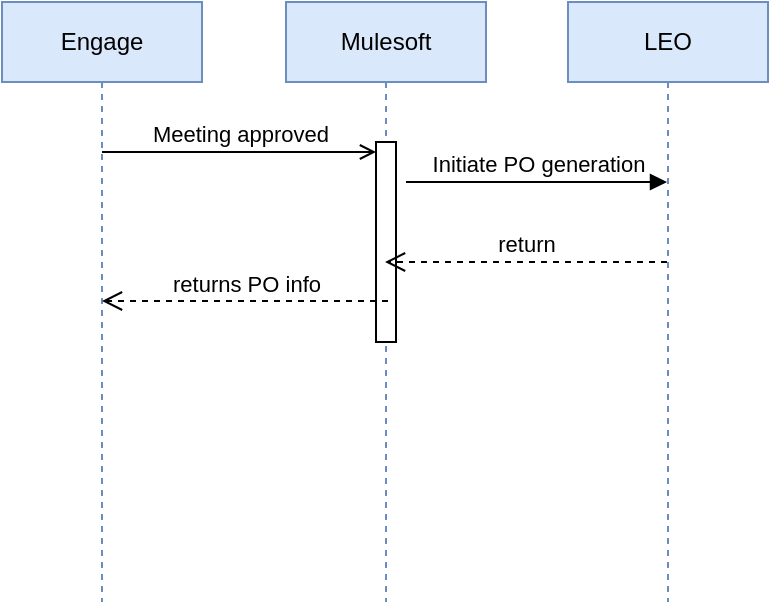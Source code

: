 <mxfile version="24.7.10">
  <diagram name="Page-1" id="7PugVWRnzt0f8nP_BHHg">
    <mxGraphModel dx="1377" dy="702" grid="1" gridSize="10" guides="1" tooltips="1" connect="1" arrows="1" fold="1" page="1" pageScale="1" pageWidth="827" pageHeight="1169" math="0" shadow="0">
      <root>
        <mxCell id="0" />
        <mxCell id="1" parent="0" />
        <mxCell id="V8e5j26qe8Jkd01jSO8S-1" value="Engage" style="shape=umlLifeline;perimeter=lifelinePerimeter;whiteSpace=wrap;html=1;container=1;dropTarget=0;collapsible=0;recursiveResize=0;outlineConnect=0;portConstraint=eastwest;newEdgeStyle={&quot;edgeStyle&quot;:&quot;elbowEdgeStyle&quot;,&quot;elbow&quot;:&quot;vertical&quot;,&quot;curved&quot;:0,&quot;rounded&quot;:0};fillColor=#dae8fc;strokeColor=#6c8ebf;" parent="1" vertex="1">
          <mxGeometry x="278" y="210" width="100" height="300" as="geometry" />
        </mxCell>
        <mxCell id="V8e5j26qe8Jkd01jSO8S-2" value="Mulesoft" style="shape=umlLifeline;perimeter=lifelinePerimeter;whiteSpace=wrap;html=1;container=1;dropTarget=0;collapsible=0;recursiveResize=0;outlineConnect=0;portConstraint=eastwest;newEdgeStyle={&quot;edgeStyle&quot;:&quot;elbowEdgeStyle&quot;,&quot;elbow&quot;:&quot;vertical&quot;,&quot;curved&quot;:0,&quot;rounded&quot;:0};fillColor=#dae8fc;strokeColor=#6c8ebf;" parent="1" vertex="1">
          <mxGeometry x="420" y="210" width="100" height="300" as="geometry" />
        </mxCell>
        <mxCell id="V8e5j26qe8Jkd01jSO8S-15" value="" style="html=1;points=[[0,0,0,0,5],[0,1,0,0,-5],[1,0,0,0,5],[1,1,0,0,-5]];perimeter=orthogonalPerimeter;outlineConnect=0;targetShapes=umlLifeline;portConstraint=eastwest;newEdgeStyle={&quot;curved&quot;:0,&quot;rounded&quot;:0};" parent="V8e5j26qe8Jkd01jSO8S-2" vertex="1">
          <mxGeometry x="45" y="70" width="10" height="100" as="geometry" />
        </mxCell>
        <mxCell id="V8e5j26qe8Jkd01jSO8S-3" value="LEO" style="shape=umlLifeline;perimeter=lifelinePerimeter;whiteSpace=wrap;html=1;container=1;dropTarget=0;collapsible=0;recursiveResize=0;outlineConnect=0;portConstraint=eastwest;newEdgeStyle={&quot;edgeStyle&quot;:&quot;elbowEdgeStyle&quot;,&quot;elbow&quot;:&quot;vertical&quot;,&quot;curved&quot;:0,&quot;rounded&quot;:0};fillColor=#dae8fc;strokeColor=#6c8ebf;" parent="1" vertex="1">
          <mxGeometry x="561" y="210" width="100" height="300" as="geometry" />
        </mxCell>
        <mxCell id="V8e5j26qe8Jkd01jSO8S-16" value="Meeting approved" style="html=1;verticalAlign=bottom;endArrow=open;curved=0;rounded=0;entryX=0;entryY=0;entryDx=0;entryDy=5;endFill=0;" parent="1" source="V8e5j26qe8Jkd01jSO8S-1" target="V8e5j26qe8Jkd01jSO8S-15" edge="1">
          <mxGeometry relative="1" as="geometry">
            <mxPoint x="394" y="285" as="sourcePoint" />
          </mxGeometry>
        </mxCell>
        <mxCell id="V8e5j26qe8Jkd01jSO8S-20" value="Initiate PO generation" style="html=1;verticalAlign=bottom;endArrow=block;curved=0;rounded=0;" parent="1" target="V8e5j26qe8Jkd01jSO8S-3" edge="1">
          <mxGeometry relative="1" as="geometry">
            <mxPoint x="480" y="300" as="sourcePoint" />
            <mxPoint x="600" y="300" as="targetPoint" />
          </mxGeometry>
        </mxCell>
        <mxCell id="V8e5j26qe8Jkd01jSO8S-21" value="return" style="html=1;verticalAlign=bottom;endArrow=open;dashed=1;endSize=8;curved=0;rounded=0;" parent="1" edge="1">
          <mxGeometry relative="1" as="geometry">
            <mxPoint x="610.5" y="340" as="sourcePoint" />
            <mxPoint x="469.5" y="340" as="targetPoint" />
          </mxGeometry>
        </mxCell>
        <mxCell id="V8e5j26qe8Jkd01jSO8S-22" value="returns PO info" style="html=1;verticalAlign=bottom;endArrow=open;dashed=1;endSize=8;curved=0;rounded=0;" parent="1" target="V8e5j26qe8Jkd01jSO8S-1" edge="1">
          <mxGeometry relative="1" as="geometry">
            <mxPoint x="471" y="359.5" as="sourcePoint" />
            <mxPoint x="340" y="360" as="targetPoint" />
          </mxGeometry>
        </mxCell>
      </root>
    </mxGraphModel>
  </diagram>
</mxfile>

